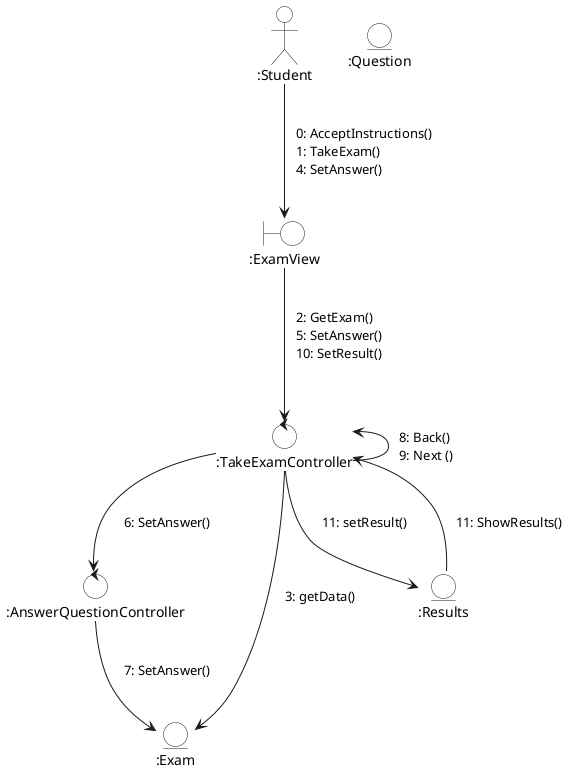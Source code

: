@startuml DiagramaColaboracionPresentarExamen
skinparam EntityBackgroundColor white
skinparam BoundaryBackgroundColor white
skinparam ControlBackgroundColor white
skinparam ActorBackgroundColor white
skinparam noteBackgroundColor transparent
skinparam noteBorderColor transparent
hide members
top to bottom direction

actor ":Student" as estudiante

control ":TakeExamController" as presentar
control ":AnswerQuestionController" as Responder
entity ":Exam" as Examen
Entity ":Results" as Resultado
entity ":Question" as Pregunta
boundary ":ExamView" as Ver

estudiante --> Ver
note on link
    0: AcceptInstructions()
    1: TakeExam()
    4: SetAnswer()
end note

Ver --> presentar
note on link
    2: GetExam()
    5: SetAnswer()
    10: SetResult()

end note

presentar <-- presentar
note on link
    8: Back()
    9: Next ()
end note

presentar --> Examen
note on link
    3: getData()
end note

presentar --> Resultado
note on link
    11: setResult()
end note

presentar --> Responder
note on link
    6: SetAnswer()
end note

Responder --> Examen
note on link
    7: SetAnswer()
end note

Resultado -->  presentar
note on link
    11: ShowResults()
end note


